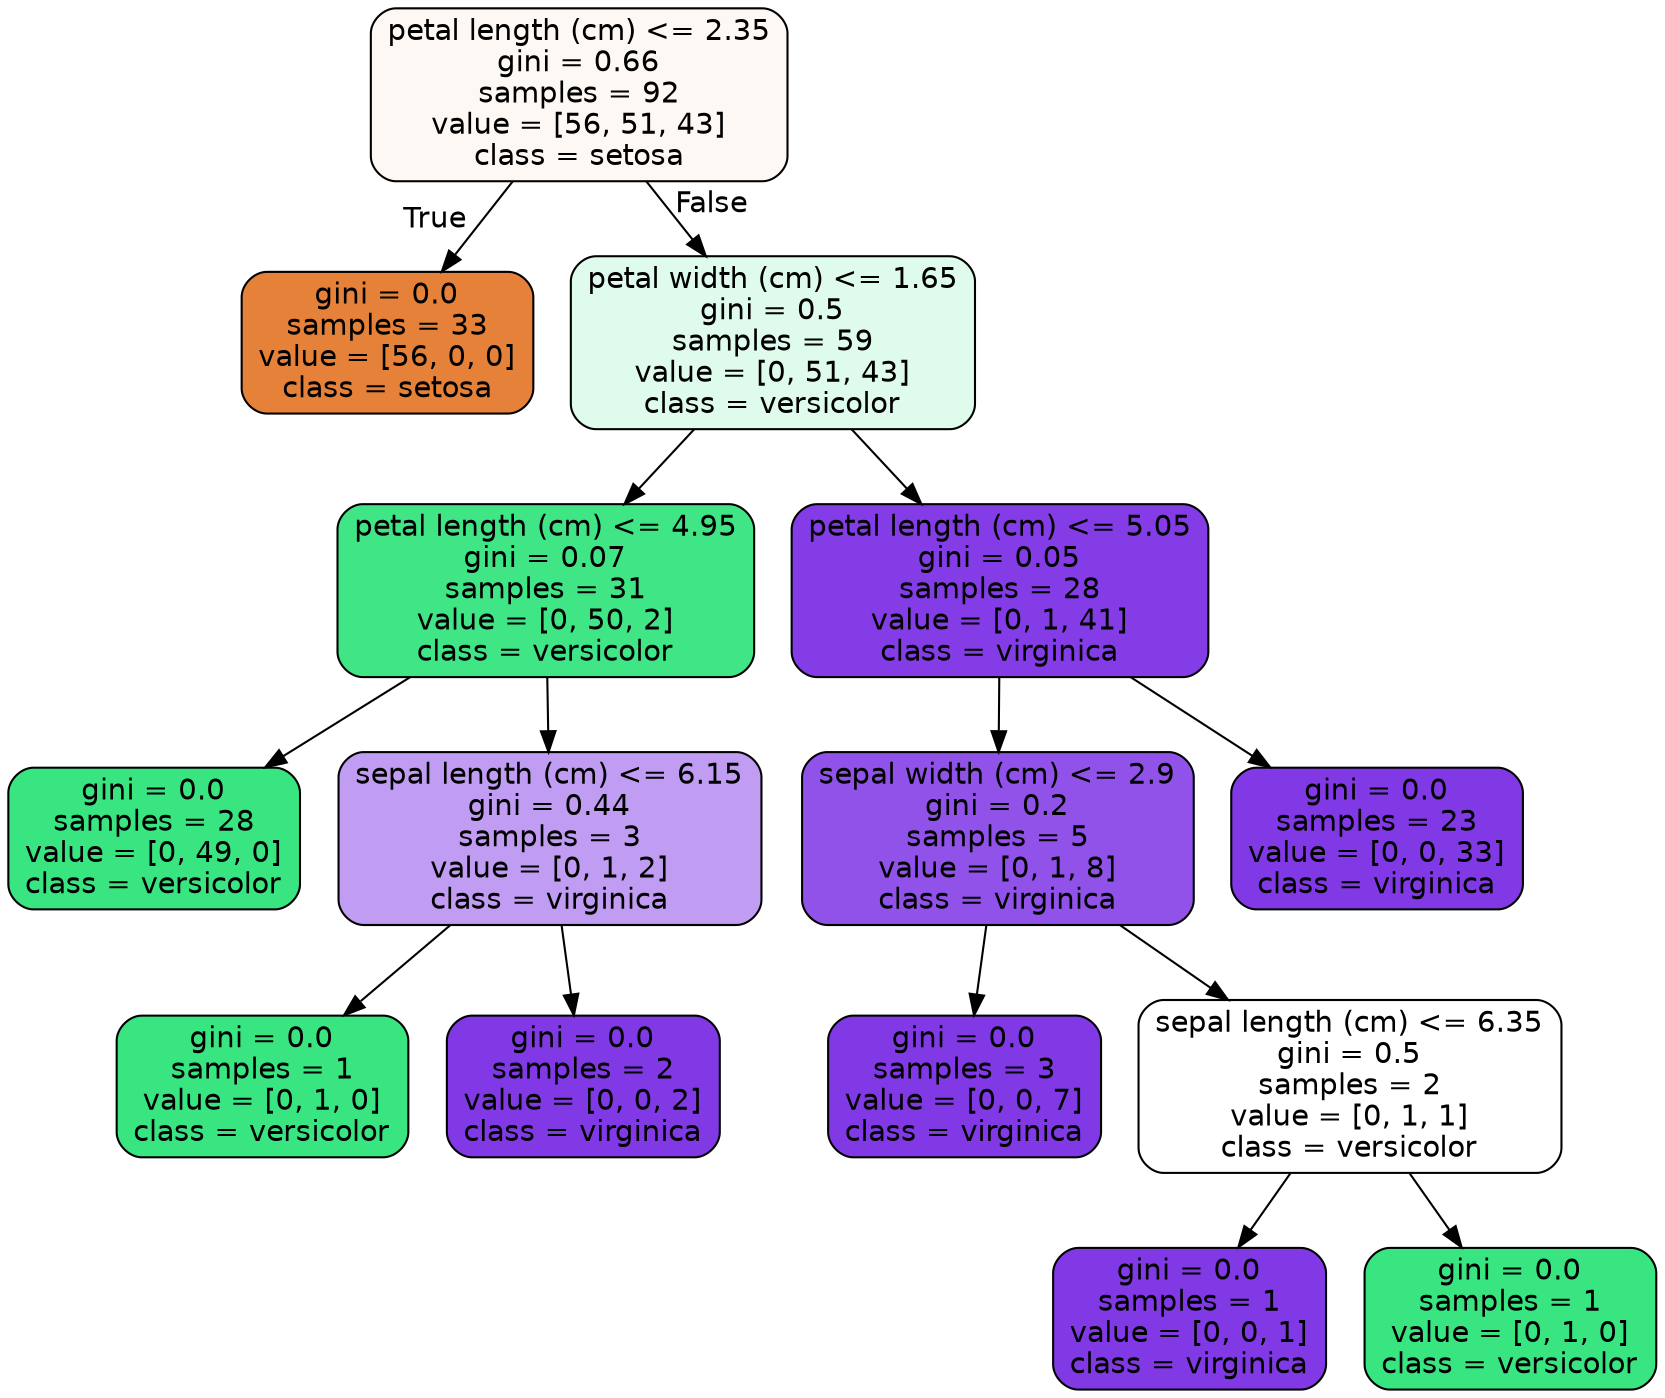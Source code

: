 digraph Tree {
node [shape=box, style="filled, rounded", color="black", fontname=helvetica] ;
edge [fontname=helvetica] ;
0 [label="petal length (cm) <= 2.35\ngini = 0.66\nsamples = 92\nvalue = [56, 51, 43]\nclass = setosa", fillcolor="#e581390d"] ;
1 [label="gini = 0.0\nsamples = 33\nvalue = [56, 0, 0]\nclass = setosa", fillcolor="#e58139ff"] ;
0 -> 1 [labeldistance=2.5, labelangle=45, headlabel="True"] ;
2 [label="petal width (cm) <= 1.65\ngini = 0.5\nsamples = 59\nvalue = [0, 51, 43]\nclass = versicolor", fillcolor="#39e58128"] ;
0 -> 2 [labeldistance=2.5, labelangle=-45, headlabel="False"] ;
3 [label="petal length (cm) <= 4.95\ngini = 0.07\nsamples = 31\nvalue = [0, 50, 2]\nclass = versicolor", fillcolor="#39e581f5"] ;
2 -> 3 ;
4 [label="gini = 0.0\nsamples = 28\nvalue = [0, 49, 0]\nclass = versicolor", fillcolor="#39e581ff"] ;
3 -> 4 ;
5 [label="sepal length (cm) <= 6.15\ngini = 0.44\nsamples = 3\nvalue = [0, 1, 2]\nclass = virginica", fillcolor="#8139e57f"] ;
3 -> 5 ;
6 [label="gini = 0.0\nsamples = 1\nvalue = [0, 1, 0]\nclass = versicolor", fillcolor="#39e581ff"] ;
5 -> 6 ;
7 [label="gini = 0.0\nsamples = 2\nvalue = [0, 0, 2]\nclass = virginica", fillcolor="#8139e5ff"] ;
5 -> 7 ;
8 [label="petal length (cm) <= 5.05\ngini = 0.05\nsamples = 28\nvalue = [0, 1, 41]\nclass = virginica", fillcolor="#8139e5f9"] ;
2 -> 8 ;
9 [label="sepal width (cm) <= 2.9\ngini = 0.2\nsamples = 5\nvalue = [0, 1, 8]\nclass = virginica", fillcolor="#8139e5df"] ;
8 -> 9 ;
10 [label="gini = 0.0\nsamples = 3\nvalue = [0, 0, 7]\nclass = virginica", fillcolor="#8139e5ff"] ;
9 -> 10 ;
11 [label="sepal length (cm) <= 6.35\ngini = 0.5\nsamples = 2\nvalue = [0, 1, 1]\nclass = versicolor", fillcolor="#39e58100"] ;
9 -> 11 ;
12 [label="gini = 0.0\nsamples = 1\nvalue = [0, 0, 1]\nclass = virginica", fillcolor="#8139e5ff"] ;
11 -> 12 ;
13 [label="gini = 0.0\nsamples = 1\nvalue = [0, 1, 0]\nclass = versicolor", fillcolor="#39e581ff"] ;
11 -> 13 ;
14 [label="gini = 0.0\nsamples = 23\nvalue = [0, 0, 33]\nclass = virginica", fillcolor="#8139e5ff"] ;
8 -> 14 ;
}